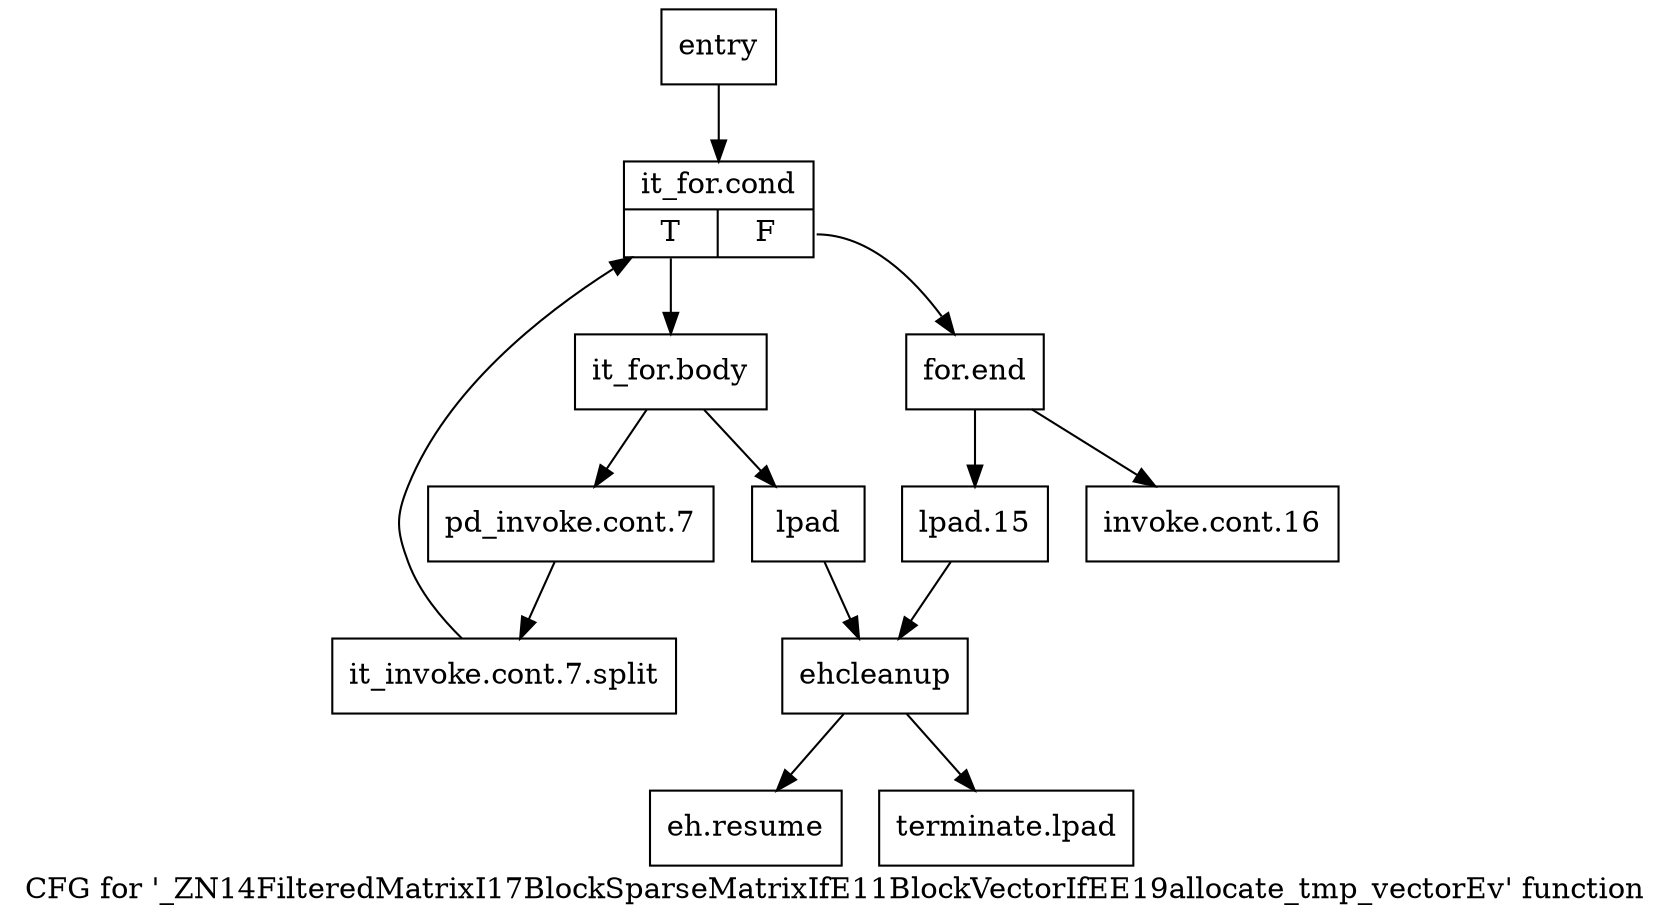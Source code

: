 digraph "CFG for '_ZN14FilteredMatrixI17BlockSparseMatrixIfE11BlockVectorIfEE19allocate_tmp_vectorEv' function" {
	label="CFG for '_ZN14FilteredMatrixI17BlockSparseMatrixIfE11BlockVectorIfEE19allocate_tmp_vectorEv' function";

	Node0x551b750 [shape=record,label="{entry}"];
	Node0x551b750 -> Node0x551b7a0;
	Node0x551b7a0 [shape=record,label="{it_for.cond|{<s0>T|<s1>F}}"];
	Node0x551b7a0:s0 -> Node0x551b7f0;
	Node0x551b7a0:s1 -> Node0x551b8e0;
	Node0x551b7f0 [shape=record,label="{it_for.body}"];
	Node0x551b7f0 -> Node0x551b840;
	Node0x551b7f0 -> Node0x551b890;
	Node0x551b840 [shape=record,label="{pd_invoke.cont.7}"];
	Node0x551b840 -> Node0xa703ff0;
	Node0xa703ff0 [shape=record,label="{it_invoke.cont.7.split}"];
	Node0xa703ff0 -> Node0x551b7a0;
	Node0x551b890 [shape=record,label="{lpad}"];
	Node0x551b890 -> Node0x551b9d0;
	Node0x551b8e0 [shape=record,label="{for.end}"];
	Node0x551b8e0 -> Node0x551b930;
	Node0x551b8e0 -> Node0x551b980;
	Node0x551b930 [shape=record,label="{invoke.cont.16}"];
	Node0x551b980 [shape=record,label="{lpad.15}"];
	Node0x551b980 -> Node0x551b9d0;
	Node0x551b9d0 [shape=record,label="{ehcleanup}"];
	Node0x551b9d0 -> Node0x551ba20;
	Node0x551b9d0 -> Node0x551ba70;
	Node0x551ba20 [shape=record,label="{eh.resume}"];
	Node0x551ba70 [shape=record,label="{terminate.lpad}"];
}
